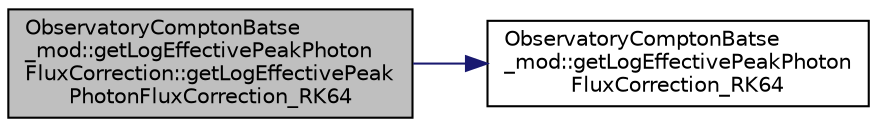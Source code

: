 digraph "ObservatoryComptonBatse_mod::getLogEffectivePeakPhotonFluxCorrection::getLogEffectivePeakPhotonFluxCorrection_RK64"
{
 // LATEX_PDF_SIZE
  edge [fontname="Helvetica",fontsize="10",labelfontname="Helvetica",labelfontsize="10"];
  node [fontname="Helvetica",fontsize="10",shape=record];
  rankdir="LR";
  Node1 [label="ObservatoryComptonBatse\l_mod::getLogEffectivePeakPhoton\lFluxCorrection::getLogEffectivePeak\lPhotonFluxCorrection_RK64",height=0.2,width=0.4,color="black", fillcolor="grey75", style="filled", fontcolor="black",tooltip=" "];
  Node1 -> Node2 [color="midnightblue",fontsize="10",style="solid",fontname="Helvetica"];
  Node2 [label="ObservatoryComptonBatse\l_mod::getLogEffectivePeakPhoton\lFluxCorrection_RK64",height=0.2,width=0.4,color="black", fillcolor="white", style="filled",URL="$namespaceObservatoryComptonBatse__mod.html#ab11eba0e40cf8560b4f5147287deb1d7",tooltip=" "];
}
